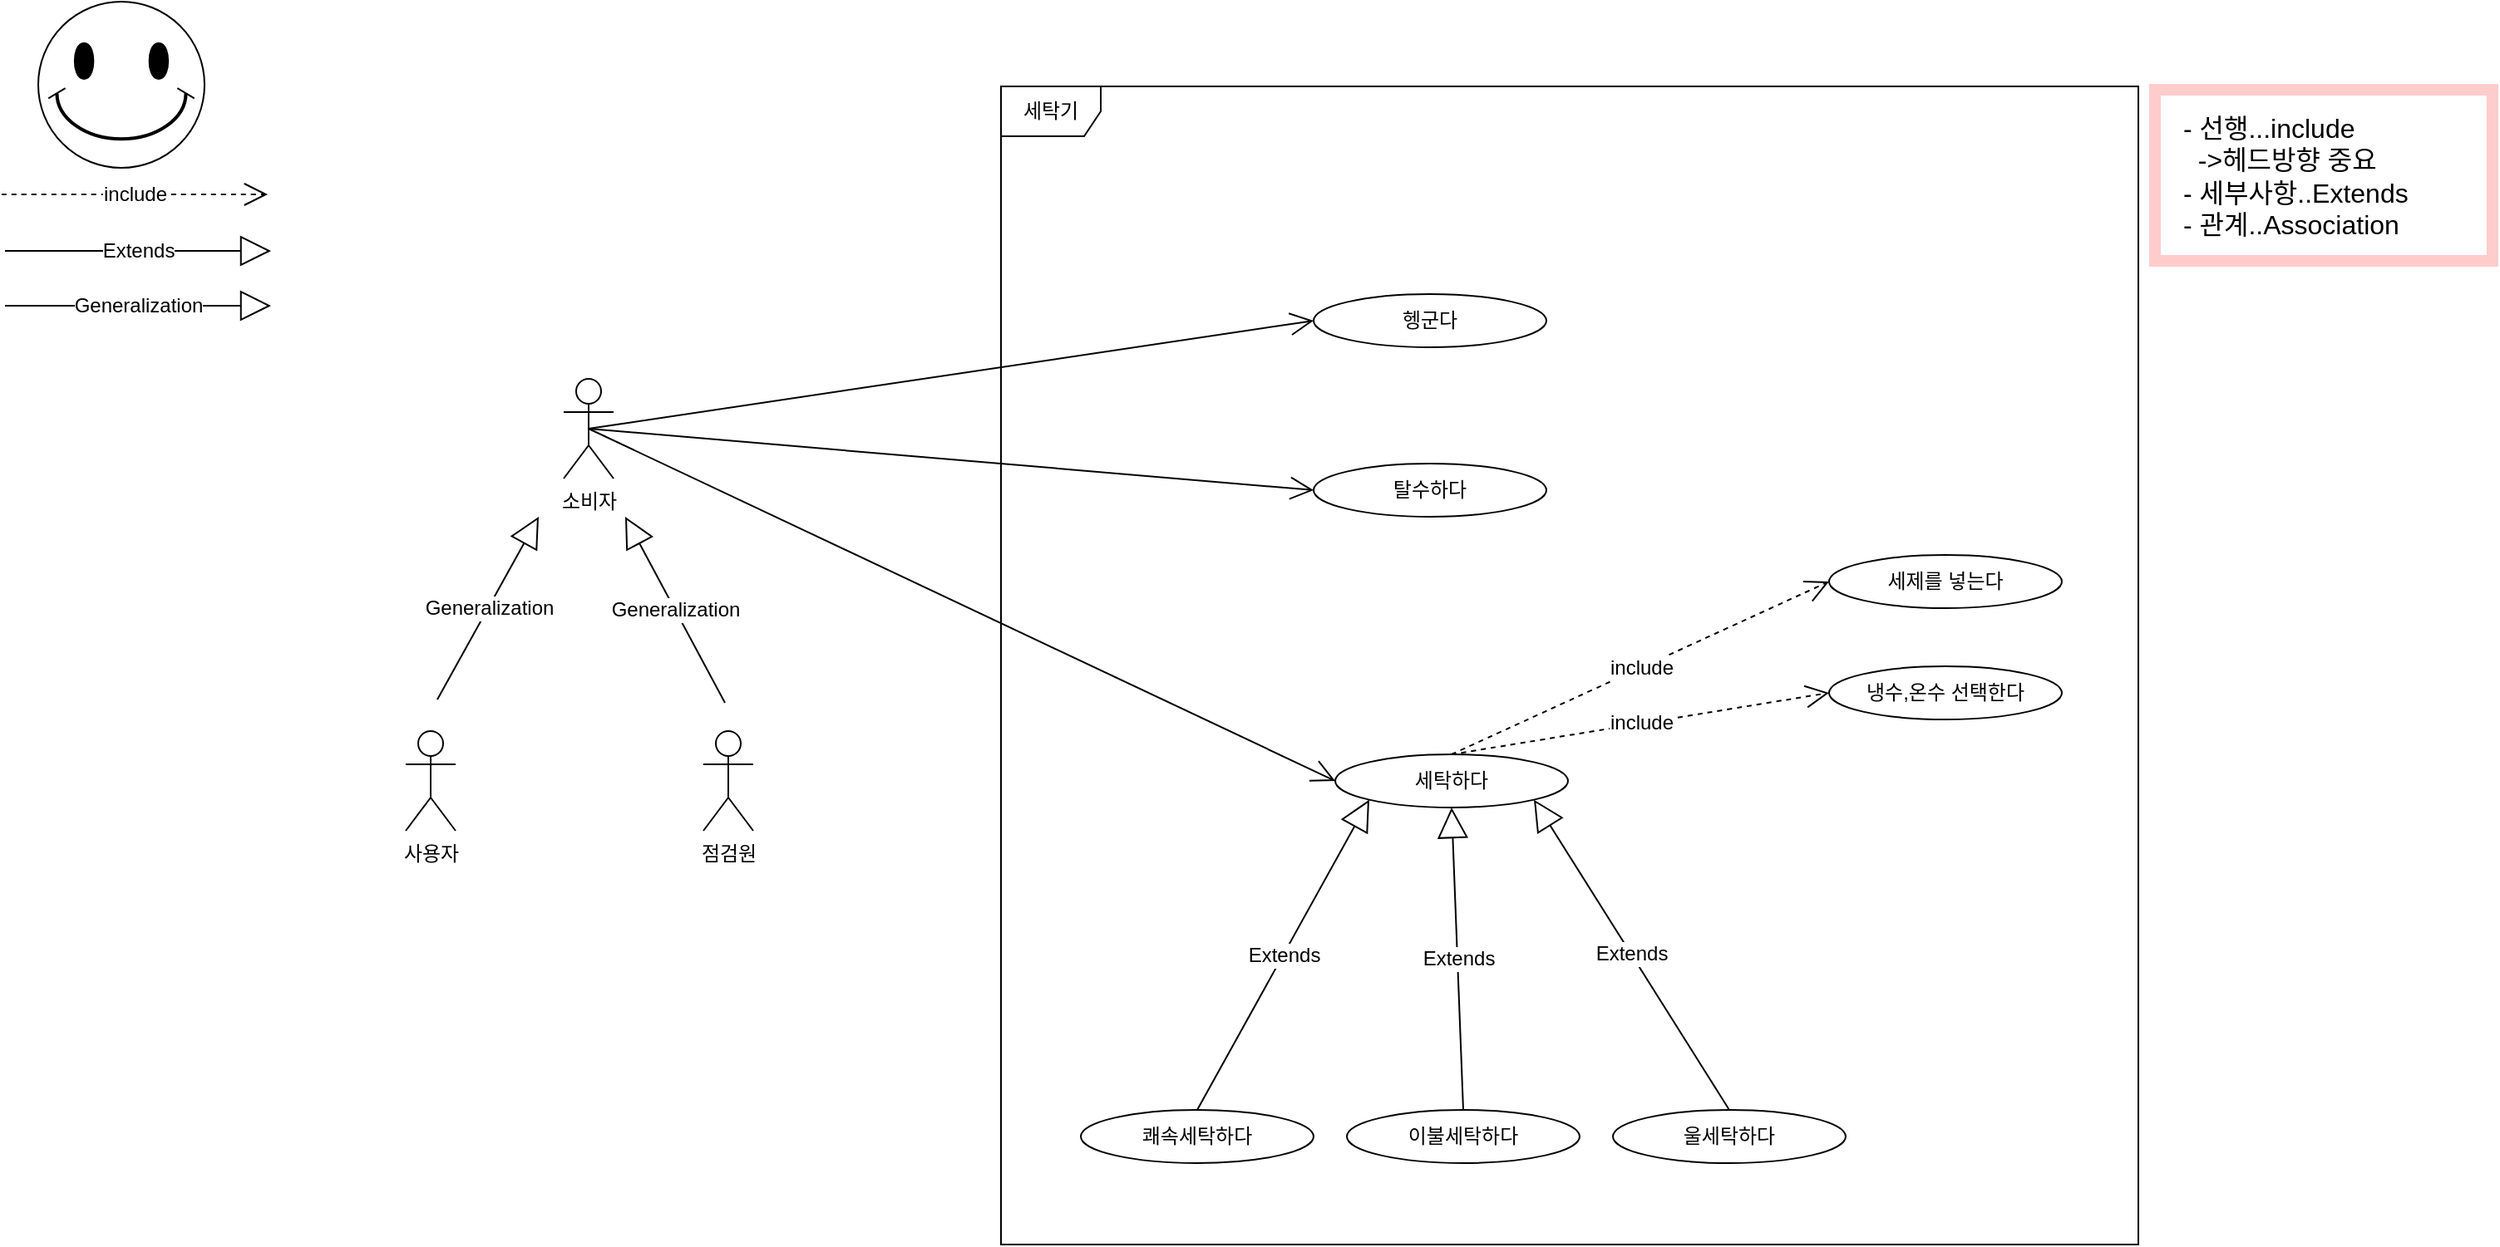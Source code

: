 <mxfile version="24.6.5" type="github" pages="2">
  <diagram name="페이지-1" id="mplE918UPiMZE09EFnvx">
    <mxGraphModel dx="4074" dy="2030" grid="0" gridSize="10" guides="1" tooltips="1" connect="1" arrows="1" fold="1" page="0" pageScale="1" pageWidth="827" pageHeight="1169" background="#ffffff" math="0" shadow="0">
      <root>
        <mxCell id="0" />
        <mxCell id="1" parent="0" />
        <mxCell id="TUEeKgMaGJdy-XdAxHyX-1" value="소비자" style="shape=umlActor;verticalLabelPosition=bottom;verticalAlign=top;html=1;movable=1;resizable=1;rotatable=1;deletable=1;editable=1;locked=0;connectable=1;" vertex="1" parent="1">
          <mxGeometry x="-1783" y="-765" width="30" height="60" as="geometry" />
        </mxCell>
        <mxCell id="TUEeKgMaGJdy-XdAxHyX-7" value="" style="verticalLabelPosition=bottom;verticalAlign=top;html=1;shape=mxgraph.basic.smiley" vertex="1" parent="1">
          <mxGeometry x="-2099" y="-992" width="100" height="100" as="geometry" />
        </mxCell>
        <mxCell id="TUEeKgMaGJdy-XdAxHyX-10" value="세탁하다" style="ellipse;whiteSpace=wrap;html=1;" vertex="1" parent="1">
          <mxGeometry x="-1319" y="-539" width="140" height="32" as="geometry" />
        </mxCell>
        <mxCell id="TUEeKgMaGJdy-XdAxHyX-11" value="냉수,온수 선택한다" style="ellipse;whiteSpace=wrap;html=1;" vertex="1" parent="1">
          <mxGeometry x="-1022" y="-592" width="140" height="32" as="geometry" />
        </mxCell>
        <mxCell id="TUEeKgMaGJdy-XdAxHyX-12" value="세제를 넣는다" style="ellipse;whiteSpace=wrap;html=1;" vertex="1" parent="1">
          <mxGeometry x="-1022" y="-659" width="140" height="32" as="geometry" />
        </mxCell>
        <mxCell id="TUEeKgMaGJdy-XdAxHyX-13" value="탈수하다" style="ellipse;whiteSpace=wrap;html=1;" vertex="1" parent="1">
          <mxGeometry x="-1332" y="-714" width="140" height="32" as="geometry" />
        </mxCell>
        <mxCell id="TUEeKgMaGJdy-XdAxHyX-14" value="헹군다" style="ellipse;whiteSpace=wrap;html=1;" vertex="1" parent="1">
          <mxGeometry x="-1332" y="-816" width="140" height="32" as="geometry" />
        </mxCell>
        <mxCell id="TUEeKgMaGJdy-XdAxHyX-15" value="쾌속세탁하다" style="ellipse;whiteSpace=wrap;html=1;" vertex="1" parent="1">
          <mxGeometry x="-1472" y="-325" width="140" height="32" as="geometry" />
        </mxCell>
        <mxCell id="TUEeKgMaGJdy-XdAxHyX-16" value="이불세탁하다" style="ellipse;whiteSpace=wrap;html=1;" vertex="1" parent="1">
          <mxGeometry x="-1312" y="-325" width="140" height="32" as="geometry" />
        </mxCell>
        <mxCell id="TUEeKgMaGJdy-XdAxHyX-17" value="세탁기" style="shape=umlFrame;whiteSpace=wrap;html=1;pointerEvents=0;" vertex="1" parent="1">
          <mxGeometry x="-1520" y="-941" width="684" height="697" as="geometry" />
        </mxCell>
        <mxCell id="TUEeKgMaGJdy-XdAxHyX-19" value="" style="endArrow=open;endFill=1;endSize=12;html=1;rounded=0;fontSize=12;curved=1;entryX=0;entryY=0.5;entryDx=0;entryDy=0;exitX=0.5;exitY=0.5;exitDx=0;exitDy=0;exitPerimeter=0;" edge="1" parent="1" source="TUEeKgMaGJdy-XdAxHyX-1" target="TUEeKgMaGJdy-XdAxHyX-10">
          <mxGeometry width="160" relative="1" as="geometry">
            <mxPoint x="-1743" y="-735" as="sourcePoint" />
            <mxPoint x="-1696" y="-721.5" as="targetPoint" />
          </mxGeometry>
        </mxCell>
        <mxCell id="TUEeKgMaGJdy-XdAxHyX-26" value="울세탁하다" style="ellipse;whiteSpace=wrap;html=1;" vertex="1" parent="1">
          <mxGeometry x="-1152" y="-325" width="140" height="32" as="geometry" />
        </mxCell>
        <mxCell id="TUEeKgMaGJdy-XdAxHyX-27" value="Extends" style="endArrow=block;endSize=16;endFill=0;html=1;rounded=0;fontSize=12;curved=1;entryX=0;entryY=1;entryDx=0;entryDy=0;exitX=0.5;exitY=0;exitDx=0;exitDy=0;" edge="1" parent="1" source="TUEeKgMaGJdy-XdAxHyX-15" target="TUEeKgMaGJdy-XdAxHyX-10">
          <mxGeometry width="160" relative="1" as="geometry">
            <mxPoint x="-1468" y="-479" as="sourcePoint" />
            <mxPoint x="-1308" y="-479" as="targetPoint" />
          </mxGeometry>
        </mxCell>
        <mxCell id="TUEeKgMaGJdy-XdAxHyX-29" value="Extends" style="endArrow=block;endSize=16;endFill=0;html=1;rounded=0;fontSize=12;curved=1;entryX=0.5;entryY=1;entryDx=0;entryDy=0;exitX=0.5;exitY=0;exitDx=0;exitDy=0;" edge="1" parent="1" source="TUEeKgMaGJdy-XdAxHyX-16" target="TUEeKgMaGJdy-XdAxHyX-10">
          <mxGeometry width="160" relative="1" as="geometry">
            <mxPoint x="-1409" y="-364.31" as="sourcePoint" />
            <mxPoint x="-1298" y="-426.31" as="targetPoint" />
          </mxGeometry>
        </mxCell>
        <mxCell id="TUEeKgMaGJdy-XdAxHyX-30" value="Extends" style="endArrow=block;endSize=16;endFill=0;html=1;rounded=0;fontSize=12;curved=1;entryX=1;entryY=1;entryDx=0;entryDy=0;exitX=0.5;exitY=0;exitDx=0;exitDy=0;" edge="1" parent="1" source="TUEeKgMaGJdy-XdAxHyX-26" target="TUEeKgMaGJdy-XdAxHyX-10">
          <mxGeometry width="160" relative="1" as="geometry">
            <mxPoint x="-1141" y="-450" as="sourcePoint" />
            <mxPoint x="-1141" y="-507" as="targetPoint" />
          </mxGeometry>
        </mxCell>
        <mxCell id="TUEeKgMaGJdy-XdAxHyX-32" value="" style="endArrow=open;endFill=1;endSize=12;html=1;rounded=0;fontSize=12;curved=1;entryX=0;entryY=0.5;entryDx=0;entryDy=0;exitX=0.5;exitY=0.5;exitDx=0;exitDy=0;exitPerimeter=0;" edge="1" parent="1" source="TUEeKgMaGJdy-XdAxHyX-1" target="TUEeKgMaGJdy-XdAxHyX-14">
          <mxGeometry width="160" relative="1" as="geometry">
            <mxPoint x="-1741" y="-736" as="sourcePoint" />
            <mxPoint x="-1674" y="-576" as="targetPoint" />
          </mxGeometry>
        </mxCell>
        <mxCell id="TUEeKgMaGJdy-XdAxHyX-33" value="include" style="endArrow=open;endSize=12;dashed=1;html=1;rounded=0;fontSize=12;curved=1;entryX=0;entryY=0.5;entryDx=0;entryDy=0;exitX=0.5;exitY=0;exitDx=0;exitDy=0;" edge="1" parent="1" source="TUEeKgMaGJdy-XdAxHyX-10" target="TUEeKgMaGJdy-XdAxHyX-12">
          <mxGeometry width="160" relative="1" as="geometry">
            <mxPoint x="-1380" y="-776.5" as="sourcePoint" />
            <mxPoint x="-1220" y="-776.5" as="targetPoint" />
          </mxGeometry>
        </mxCell>
        <mxCell id="TUEeKgMaGJdy-XdAxHyX-34" value="include" style="endArrow=open;endSize=12;dashed=1;html=1;rounded=0;fontSize=12;curved=1;" edge="1" parent="1">
          <mxGeometry width="160" relative="1" as="geometry">
            <mxPoint x="-2121" y="-876" as="sourcePoint" />
            <mxPoint x="-1961" y="-876" as="targetPoint" />
          </mxGeometry>
        </mxCell>
        <mxCell id="TUEeKgMaGJdy-XdAxHyX-36" value="include" style="endArrow=open;endSize=12;dashed=1;html=1;rounded=0;fontSize=12;curved=1;entryX=0;entryY=0.5;entryDx=0;entryDy=0;exitX=0.5;exitY=0;exitDx=0;exitDy=0;" edge="1" parent="1" source="TUEeKgMaGJdy-XdAxHyX-10" target="TUEeKgMaGJdy-XdAxHyX-11">
          <mxGeometry width="160" relative="1" as="geometry">
            <mxPoint x="-1358" y="-765" as="sourcePoint" />
            <mxPoint x="-1198" y="-765" as="targetPoint" />
          </mxGeometry>
        </mxCell>
        <mxCell id="TUEeKgMaGJdy-XdAxHyX-38" value="" style="endArrow=open;endFill=1;endSize=12;html=1;rounded=0;fontSize=12;curved=1;entryX=0;entryY=0.5;entryDx=0;entryDy=0;exitX=0.5;exitY=0.5;exitDx=0;exitDy=0;exitPerimeter=0;" edge="1" parent="1" source="TUEeKgMaGJdy-XdAxHyX-1" target="TUEeKgMaGJdy-XdAxHyX-13">
          <mxGeometry width="160" relative="1" as="geometry">
            <mxPoint x="-1743" y="-736" as="sourcePoint" />
            <mxPoint x="-1874" y="-685" as="targetPoint" />
          </mxGeometry>
        </mxCell>
        <mxCell id="TUEeKgMaGJdy-XdAxHyX-39" value="- 선행...include&lt;div&gt;&amp;nbsp; -&amp;gt;헤드방향 중요&lt;br&gt;- 세부사항..Extends&lt;div&gt;- 관계..Association&lt;/div&gt;&lt;/div&gt;" style="text;strokeColor=#FFCCCC;fillColor=none;html=1;align=left;verticalAlign=middle;whiteSpace=wrap;rounded=0;fontSize=16;strokeWidth=7;spacingLeft=15;" vertex="1" parent="1">
          <mxGeometry x="-826" y="-939" width="203" height="103" as="geometry" />
        </mxCell>
        <mxCell id="TUEeKgMaGJdy-XdAxHyX-41" value="점검원" style="shape=umlActor;verticalLabelPosition=bottom;verticalAlign=top;html=1;movable=1;resizable=1;rotatable=1;deletable=1;editable=1;locked=0;connectable=1;" vertex="1" parent="1">
          <mxGeometry x="-1699" y="-553" width="30" height="60" as="geometry" />
        </mxCell>
        <mxCell id="TUEeKgMaGJdy-XdAxHyX-42" value="사용자" style="shape=umlActor;verticalLabelPosition=bottom;verticalAlign=top;html=1;movable=1;resizable=1;rotatable=1;deletable=1;editable=1;locked=0;connectable=1;" vertex="1" parent="1">
          <mxGeometry x="-1878" y="-553" width="30" height="60" as="geometry" />
        </mxCell>
        <mxCell id="TUEeKgMaGJdy-XdAxHyX-43" value="Extends" style="endArrow=block;endSize=16;endFill=0;html=1;rounded=0;fontSize=12;curved=1;" edge="1" parent="1">
          <mxGeometry width="160" relative="1" as="geometry">
            <mxPoint x="-2119" y="-842" as="sourcePoint" />
            <mxPoint x="-1959" y="-842" as="targetPoint" />
          </mxGeometry>
        </mxCell>
        <mxCell id="TUEeKgMaGJdy-XdAxHyX-45" value="Generalization" style="endArrow=block;endSize=16;endFill=0;html=1;rounded=0;fontSize=12;curved=1;" edge="1" parent="1">
          <mxGeometry width="160" relative="1" as="geometry">
            <mxPoint x="-1859" y="-572" as="sourcePoint" />
            <mxPoint x="-1798" y="-682" as="targetPoint" />
          </mxGeometry>
        </mxCell>
        <mxCell id="TUEeKgMaGJdy-XdAxHyX-46" value="Generalization" style="endArrow=block;endSize=16;endFill=0;html=1;rounded=0;fontSize=12;curved=1;" edge="1" parent="1">
          <mxGeometry width="160" relative="1" as="geometry">
            <mxPoint x="-1686" y="-570" as="sourcePoint" />
            <mxPoint x="-1746" y="-682" as="targetPoint" />
          </mxGeometry>
        </mxCell>
        <mxCell id="TUEeKgMaGJdy-XdAxHyX-47" value="Generalization" style="endArrow=block;endSize=16;endFill=0;html=1;rounded=0;fontSize=12;curved=1;" edge="1" parent="1">
          <mxGeometry width="160" relative="1" as="geometry">
            <mxPoint x="-2119" y="-809" as="sourcePoint" />
            <mxPoint x="-1959" y="-809" as="targetPoint" />
          </mxGeometry>
        </mxCell>
      </root>
    </mxGraphModel>
  </diagram>
  <diagram id="WovBsMg1Dr5kXJhWdlDw" name="페이지-2">
    <mxGraphModel dx="2769" dy="1376" grid="0" gridSize="10" guides="1" tooltips="1" connect="1" arrows="1" fold="1" page="0" pageScale="1" pageWidth="827" pageHeight="1169" math="0" shadow="0">
      <root>
        <mxCell id="0" />
        <mxCell id="1" parent="0" />
        <mxCell id="nP0QpTWR2Xotd-JNMvC0-1" value="사용자" style="shape=umlActor;verticalLabelPosition=bottom;verticalAlign=top;html=1;" vertex="1" parent="1">
          <mxGeometry x="-444" y="108" width="30" height="60" as="geometry" />
        </mxCell>
        <mxCell id="nP0QpTWR2Xotd-JNMvC0-2" value="Bookstore" style="shape=umlFrame;whiteSpace=wrap;html=1;pointerEvents=0;" vertex="1" parent="1">
          <mxGeometry x="-144" y="-197" width="757" height="920" as="geometry" />
        </mxCell>
        <mxCell id="nP0QpTWR2Xotd-JNMvC0-3" value="책을 검색하다" style="ellipse;whiteSpace=wrap;html=1;" vertex="1" parent="1">
          <mxGeometry x="153" y="116" width="140" height="36" as="geometry" />
        </mxCell>
        <mxCell id="nP0QpTWR2Xotd-JNMvC0-4" value="제목으로 검색하다" style="ellipse;whiteSpace=wrap;html=1;" vertex="1" parent="1">
          <mxGeometry x="265" y="284" width="140" height="36" as="geometry" />
        </mxCell>
        <mxCell id="nP0QpTWR2Xotd-JNMvC0-7" value="가격대별로 검색하다" style="ellipse;whiteSpace=wrap;html=1;" vertex="1" parent="1">
          <mxGeometry x="448" y="284" width="140" height="36" as="geometry" />
        </mxCell>
        <mxCell id="nP0QpTWR2Xotd-JNMvC0-8" value="도서정보를 입력하다." style="ellipse;whiteSpace=wrap;html=1;" vertex="1" parent="1">
          <mxGeometry x="-84.5" y="449" width="140" height="36" as="geometry" />
        </mxCell>
        <mxCell id="nP0QpTWR2Xotd-JNMvC0-9" value="도서정보를 수정하다." style="ellipse;whiteSpace=wrap;html=1;" vertex="1" parent="1">
          <mxGeometry x="-84.5" y="572" width="140" height="36" as="geometry" />
        </mxCell>
        <mxCell id="nP0QpTWR2Xotd-JNMvC0-10" value="출판사로 검색하다" style="ellipse;whiteSpace=wrap;html=1;" vertex="1" parent="1">
          <mxGeometry x="97" y="284" width="140" height="36" as="geometry" />
        </mxCell>
        <mxCell id="nP0QpTWR2Xotd-JNMvC0-11" value="도서정보를 삭제하다" style="ellipse;whiteSpace=wrap;html=1;" vertex="1" parent="1">
          <mxGeometry x="-84.5" y="509" width="140" height="36" as="geometry" />
        </mxCell>
        <mxCell id="nP0QpTWR2Xotd-JNMvC0-12" value="등록된 정보의 수를 센다." style="ellipse;whiteSpace=wrap;html=1;" vertex="1" parent="1">
          <mxGeometry x="-84.5" y="635" width="140" height="36" as="geometry" />
        </mxCell>
        <mxCell id="nP0QpTWR2Xotd-JNMvC0-13" value="출판사 이벤트를 확인한다." style="ellipse;whiteSpace=wrap;html=1;" vertex="1" parent="1">
          <mxGeometry x="-113" y="-122" width="152" height="36" as="geometry" />
        </mxCell>
        <mxCell id="nP0QpTWR2Xotd-JNMvC0-14" value="isbn으로 검색하다" style="ellipse;whiteSpace=wrap;html=1;" vertex="1" parent="1">
          <mxGeometry x="-70" y="284" width="140" height="36" as="geometry" />
        </mxCell>
        <mxCell id="nP0QpTWR2Xotd-JNMvC0-15" value="Extends" style="endArrow=block;endSize=16;endFill=0;html=1;rounded=0;fontSize=12;curved=1;entryX=0;entryY=1;entryDx=0;entryDy=0;exitX=0.5;exitY=0;exitDx=0;exitDy=0;" edge="1" parent="1" source="nP0QpTWR2Xotd-JNMvC0-14" target="nP0QpTWR2Xotd-JNMvC0-3">
          <mxGeometry width="160" relative="1" as="geometry">
            <mxPoint x="-37" y="213" as="sourcePoint" />
            <mxPoint x="123" y="213" as="targetPoint" />
          </mxGeometry>
        </mxCell>
        <mxCell id="nP0QpTWR2Xotd-JNMvC0-16" value="Extends" style="endArrow=block;endSize=16;endFill=0;html=1;rounded=0;fontSize=12;curved=1;entryX=0.5;entryY=1;entryDx=0;entryDy=0;exitX=0.5;exitY=0;exitDx=0;exitDy=0;" edge="1" parent="1" source="nP0QpTWR2Xotd-JNMvC0-10" target="nP0QpTWR2Xotd-JNMvC0-3">
          <mxGeometry x="0.006" width="160" relative="1" as="geometry">
            <mxPoint x="352" y="439" as="sourcePoint" />
            <mxPoint x="512" y="439" as="targetPoint" />
            <mxPoint as="offset" />
          </mxGeometry>
        </mxCell>
        <mxCell id="nP0QpTWR2Xotd-JNMvC0-17" value="Extends" style="endArrow=block;endSize=16;endFill=0;html=1;rounded=0;fontSize=12;curved=1;entryX=0.5;entryY=1;entryDx=0;entryDy=0;exitX=0.5;exitY=0;exitDx=0;exitDy=0;" edge="1" parent="1" source="nP0QpTWR2Xotd-JNMvC0-4" target="nP0QpTWR2Xotd-JNMvC0-3">
          <mxGeometry width="160" relative="1" as="geometry">
            <mxPoint x="364" y="538" as="sourcePoint" />
            <mxPoint x="524" y="538" as="targetPoint" />
          </mxGeometry>
        </mxCell>
        <mxCell id="nP0QpTWR2Xotd-JNMvC0-18" value="Extends" style="endArrow=block;endSize=16;endFill=0;html=1;rounded=0;fontSize=12;curved=1;entryX=1;entryY=1;entryDx=0;entryDy=0;exitX=0.5;exitY=0;exitDx=0;exitDy=0;" edge="1" parent="1" source="nP0QpTWR2Xotd-JNMvC0-7" target="nP0QpTWR2Xotd-JNMvC0-3">
          <mxGeometry width="160" relative="1" as="geometry">
            <mxPoint x="370" y="611" as="sourcePoint" />
            <mxPoint x="530" y="611" as="targetPoint" />
          </mxGeometry>
        </mxCell>
        <mxCell id="nP0QpTWR2Xotd-JNMvC0-28" value="등록된 책의 리스트를 확인한다." style="ellipse;whiteSpace=wrap;html=1;" vertex="1" parent="1">
          <mxGeometry x="-125.5" y="-33" width="181" height="36" as="geometry" />
        </mxCell>
        <mxCell id="nP0QpTWR2Xotd-JNMvC0-32" value="" style="endArrow=open;endFill=1;endSize=12;html=1;rounded=0;fontSize=12;curved=1;entryX=0;entryY=0.5;entryDx=0;entryDy=0;" edge="1" parent="1" target="nP0QpTWR2Xotd-JNMvC0-3">
          <mxGeometry width="160" relative="1" as="geometry">
            <mxPoint x="-397" y="151" as="sourcePoint" />
            <mxPoint x="-62" y="160" as="targetPoint" />
          </mxGeometry>
        </mxCell>
        <mxCell id="nP0QpTWR2Xotd-JNMvC0-33" value="admin" style="shape=umlActor;verticalLabelPosition=bottom;verticalAlign=top;html=1;" vertex="1" parent="1">
          <mxGeometry x="-441" y="540" width="30" height="60" as="geometry" />
        </mxCell>
        <mxCell id="nP0QpTWR2Xotd-JNMvC0-34" value="Generalization" style="endArrow=block;endSize=16;endFill=0;html=1;rounded=0;fontSize=12;curved=1;" edge="1" parent="1">
          <mxGeometry width="160" relative="1" as="geometry">
            <mxPoint x="-428" y="523" as="sourcePoint" />
            <mxPoint x="-431" y="194" as="targetPoint" />
          </mxGeometry>
        </mxCell>
        <mxCell id="nP0QpTWR2Xotd-JNMvC0-35" value="로그인을 하다" style="ellipse;whiteSpace=wrap;html=1;" vertex="1" parent="1">
          <mxGeometry x="147" y="-62" width="140" height="36" as="geometry" />
        </mxCell>
        <mxCell id="nP0QpTWR2Xotd-JNMvC0-36" value="책을 구매하다" style="ellipse;whiteSpace=wrap;html=1;" vertex="1" parent="1">
          <mxGeometry x="-105" y="51" width="140" height="36" as="geometry" />
        </mxCell>
        <mxCell id="nP0QpTWR2Xotd-JNMvC0-38" value="Include" style="endArrow=open;endSize=12;dashed=1;html=1;rounded=0;fontSize=12;curved=1;entryX=0.5;entryY=1;entryDx=0;entryDy=0;exitX=0.479;exitY=0;exitDx=0;exitDy=0;exitPerimeter=0;" edge="1" parent="1" source="nP0QpTWR2Xotd-JNMvC0-3" target="nP0QpTWR2Xotd-JNMvC0-35">
          <mxGeometry width="160" relative="1" as="geometry">
            <mxPoint x="142" y="48.0" as="sourcePoint" />
            <mxPoint x="258" y="13.0" as="targetPoint" />
          </mxGeometry>
        </mxCell>
        <mxCell id="nP0QpTWR2Xotd-JNMvC0-39" value="Include" style="endArrow=open;endSize=12;dashed=1;html=1;rounded=0;fontSize=12;curved=1;entryX=0.257;entryY=1.083;entryDx=0;entryDy=0;exitX=1;exitY=0.5;exitDx=0;exitDy=0;entryPerimeter=0;" edge="1" parent="1" source="nP0QpTWR2Xotd-JNMvC0-36" target="nP0QpTWR2Xotd-JNMvC0-35">
          <mxGeometry width="160" relative="1" as="geometry">
            <mxPoint x="111" y="77" as="sourcePoint" />
            <mxPoint x="107" y="-118" as="targetPoint" />
          </mxGeometry>
        </mxCell>
        <mxCell id="nP0QpTWR2Xotd-JNMvC0-40" value="회원가입을 하다" style="ellipse;whiteSpace=wrap;html=1;" vertex="1" parent="1">
          <mxGeometry x="147" y="-177" width="140" height="36" as="geometry" />
        </mxCell>
        <mxCell id="nP0QpTWR2Xotd-JNMvC0-43" value="Include" style="endArrow=open;endSize=12;dashed=1;html=1;rounded=0;fontSize=12;curved=1;entryX=0;entryY=0.5;entryDx=0;entryDy=0;exitX=1;exitY=0.5;exitDx=0;exitDy=0;" edge="1" parent="1" source="nP0QpTWR2Xotd-JNMvC0-28" target="nP0QpTWR2Xotd-JNMvC0-35">
          <mxGeometry width="160" relative="1" as="geometry">
            <mxPoint x="19" y="2.01" as="sourcePoint" />
            <mxPoint x="171" y="-75.99" as="targetPoint" />
          </mxGeometry>
        </mxCell>
        <mxCell id="nP0QpTWR2Xotd-JNMvC0-44" value="" style="endArrow=open;endFill=1;endSize=12;html=1;rounded=0;fontSize=12;curved=1;entryX=0;entryY=0.5;entryDx=0;entryDy=0;" edge="1" parent="1" target="nP0QpTWR2Xotd-JNMvC0-36">
          <mxGeometry width="160" relative="1" as="geometry">
            <mxPoint x="-394" y="151" as="sourcePoint" />
            <mxPoint x="46" y="117.0" as="targetPoint" />
          </mxGeometry>
        </mxCell>
        <mxCell id="nP0QpTWR2Xotd-JNMvC0-45" value="" style="endArrow=open;endFill=1;endSize=12;html=1;rounded=0;fontSize=12;curved=1;entryX=0;entryY=0.5;entryDx=0;entryDy=0;" edge="1" parent="1" target="nP0QpTWR2Xotd-JNMvC0-28">
          <mxGeometry width="160" relative="1" as="geometry">
            <mxPoint x="-395" y="150" as="sourcePoint" />
            <mxPoint x="-196" y="-38" as="targetPoint" />
          </mxGeometry>
        </mxCell>
        <mxCell id="nP0QpTWR2Xotd-JNMvC0-46" value="" style="endArrow=open;endFill=1;endSize=12;html=1;rounded=0;fontSize=12;curved=1;entryX=0;entryY=0.5;entryDx=0;entryDy=0;" edge="1" parent="1" target="nP0QpTWR2Xotd-JNMvC0-13">
          <mxGeometry width="160" relative="1" as="geometry">
            <mxPoint x="-395" y="151" as="sourcePoint" />
            <mxPoint x="-126" y="-101" as="targetPoint" />
          </mxGeometry>
        </mxCell>
        <mxCell id="nP0QpTWR2Xotd-JNMvC0-60" value="" style="endArrow=open;endFill=1;endSize=12;html=1;rounded=0;fontSize=12;curved=1;entryX=0;entryY=0.5;entryDx=0;entryDy=0;" edge="1" parent="1" target="nP0QpTWR2Xotd-JNMvC0-8">
          <mxGeometry width="160" relative="1" as="geometry">
            <mxPoint x="-400" y="562" as="sourcePoint" />
            <mxPoint x="150" y="545" as="targetPoint" />
          </mxGeometry>
        </mxCell>
        <mxCell id="nP0QpTWR2Xotd-JNMvC0-61" value="" style="endArrow=open;endFill=1;endSize=12;html=1;rounded=0;fontSize=12;curved=1;" edge="1" parent="1">
          <mxGeometry width="160" relative="1" as="geometry">
            <mxPoint x="-397" y="564" as="sourcePoint" />
            <mxPoint x="-85" y="531" as="targetPoint" />
          </mxGeometry>
        </mxCell>
        <mxCell id="nP0QpTWR2Xotd-JNMvC0-62" value="" style="endArrow=open;endFill=1;endSize=12;html=1;rounded=0;fontSize=12;curved=1;entryX=0;entryY=0.5;entryDx=0;entryDy=0;" edge="1" parent="1" target="nP0QpTWR2Xotd-JNMvC0-12">
          <mxGeometry width="160" relative="1" as="geometry">
            <mxPoint x="-401" y="565" as="sourcePoint" />
            <mxPoint x="-84.5" y="653" as="targetPoint" />
          </mxGeometry>
        </mxCell>
        <mxCell id="nP0QpTWR2Xotd-JNMvC0-64" value="" style="endArrow=open;endFill=1;endSize=12;html=1;rounded=0;fontSize=12;curved=1;" edge="1" parent="1">
          <mxGeometry width="160" relative="1" as="geometry">
            <mxPoint x="-395" y="567" as="sourcePoint" />
            <mxPoint x="-88" y="594" as="targetPoint" />
          </mxGeometry>
        </mxCell>
      </root>
    </mxGraphModel>
  </diagram>
</mxfile>
